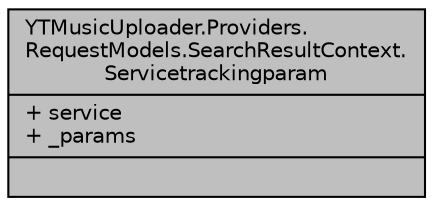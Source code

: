 digraph "YTMusicUploader.Providers.RequestModels.SearchResultContext.Servicetrackingparam"
{
 // LATEX_PDF_SIZE
  edge [fontname="Helvetica",fontsize="10",labelfontname="Helvetica",labelfontsize="10"];
  node [fontname="Helvetica",fontsize="10",shape=record];
  Node1 [label="{YTMusicUploader.Providers.\lRequestModels.SearchResultContext.\lServicetrackingparam\n|+ service\l+ _params\l|}",height=0.2,width=0.4,color="black", fillcolor="grey75", style="filled", fontcolor="black",tooltip=" "];
}
